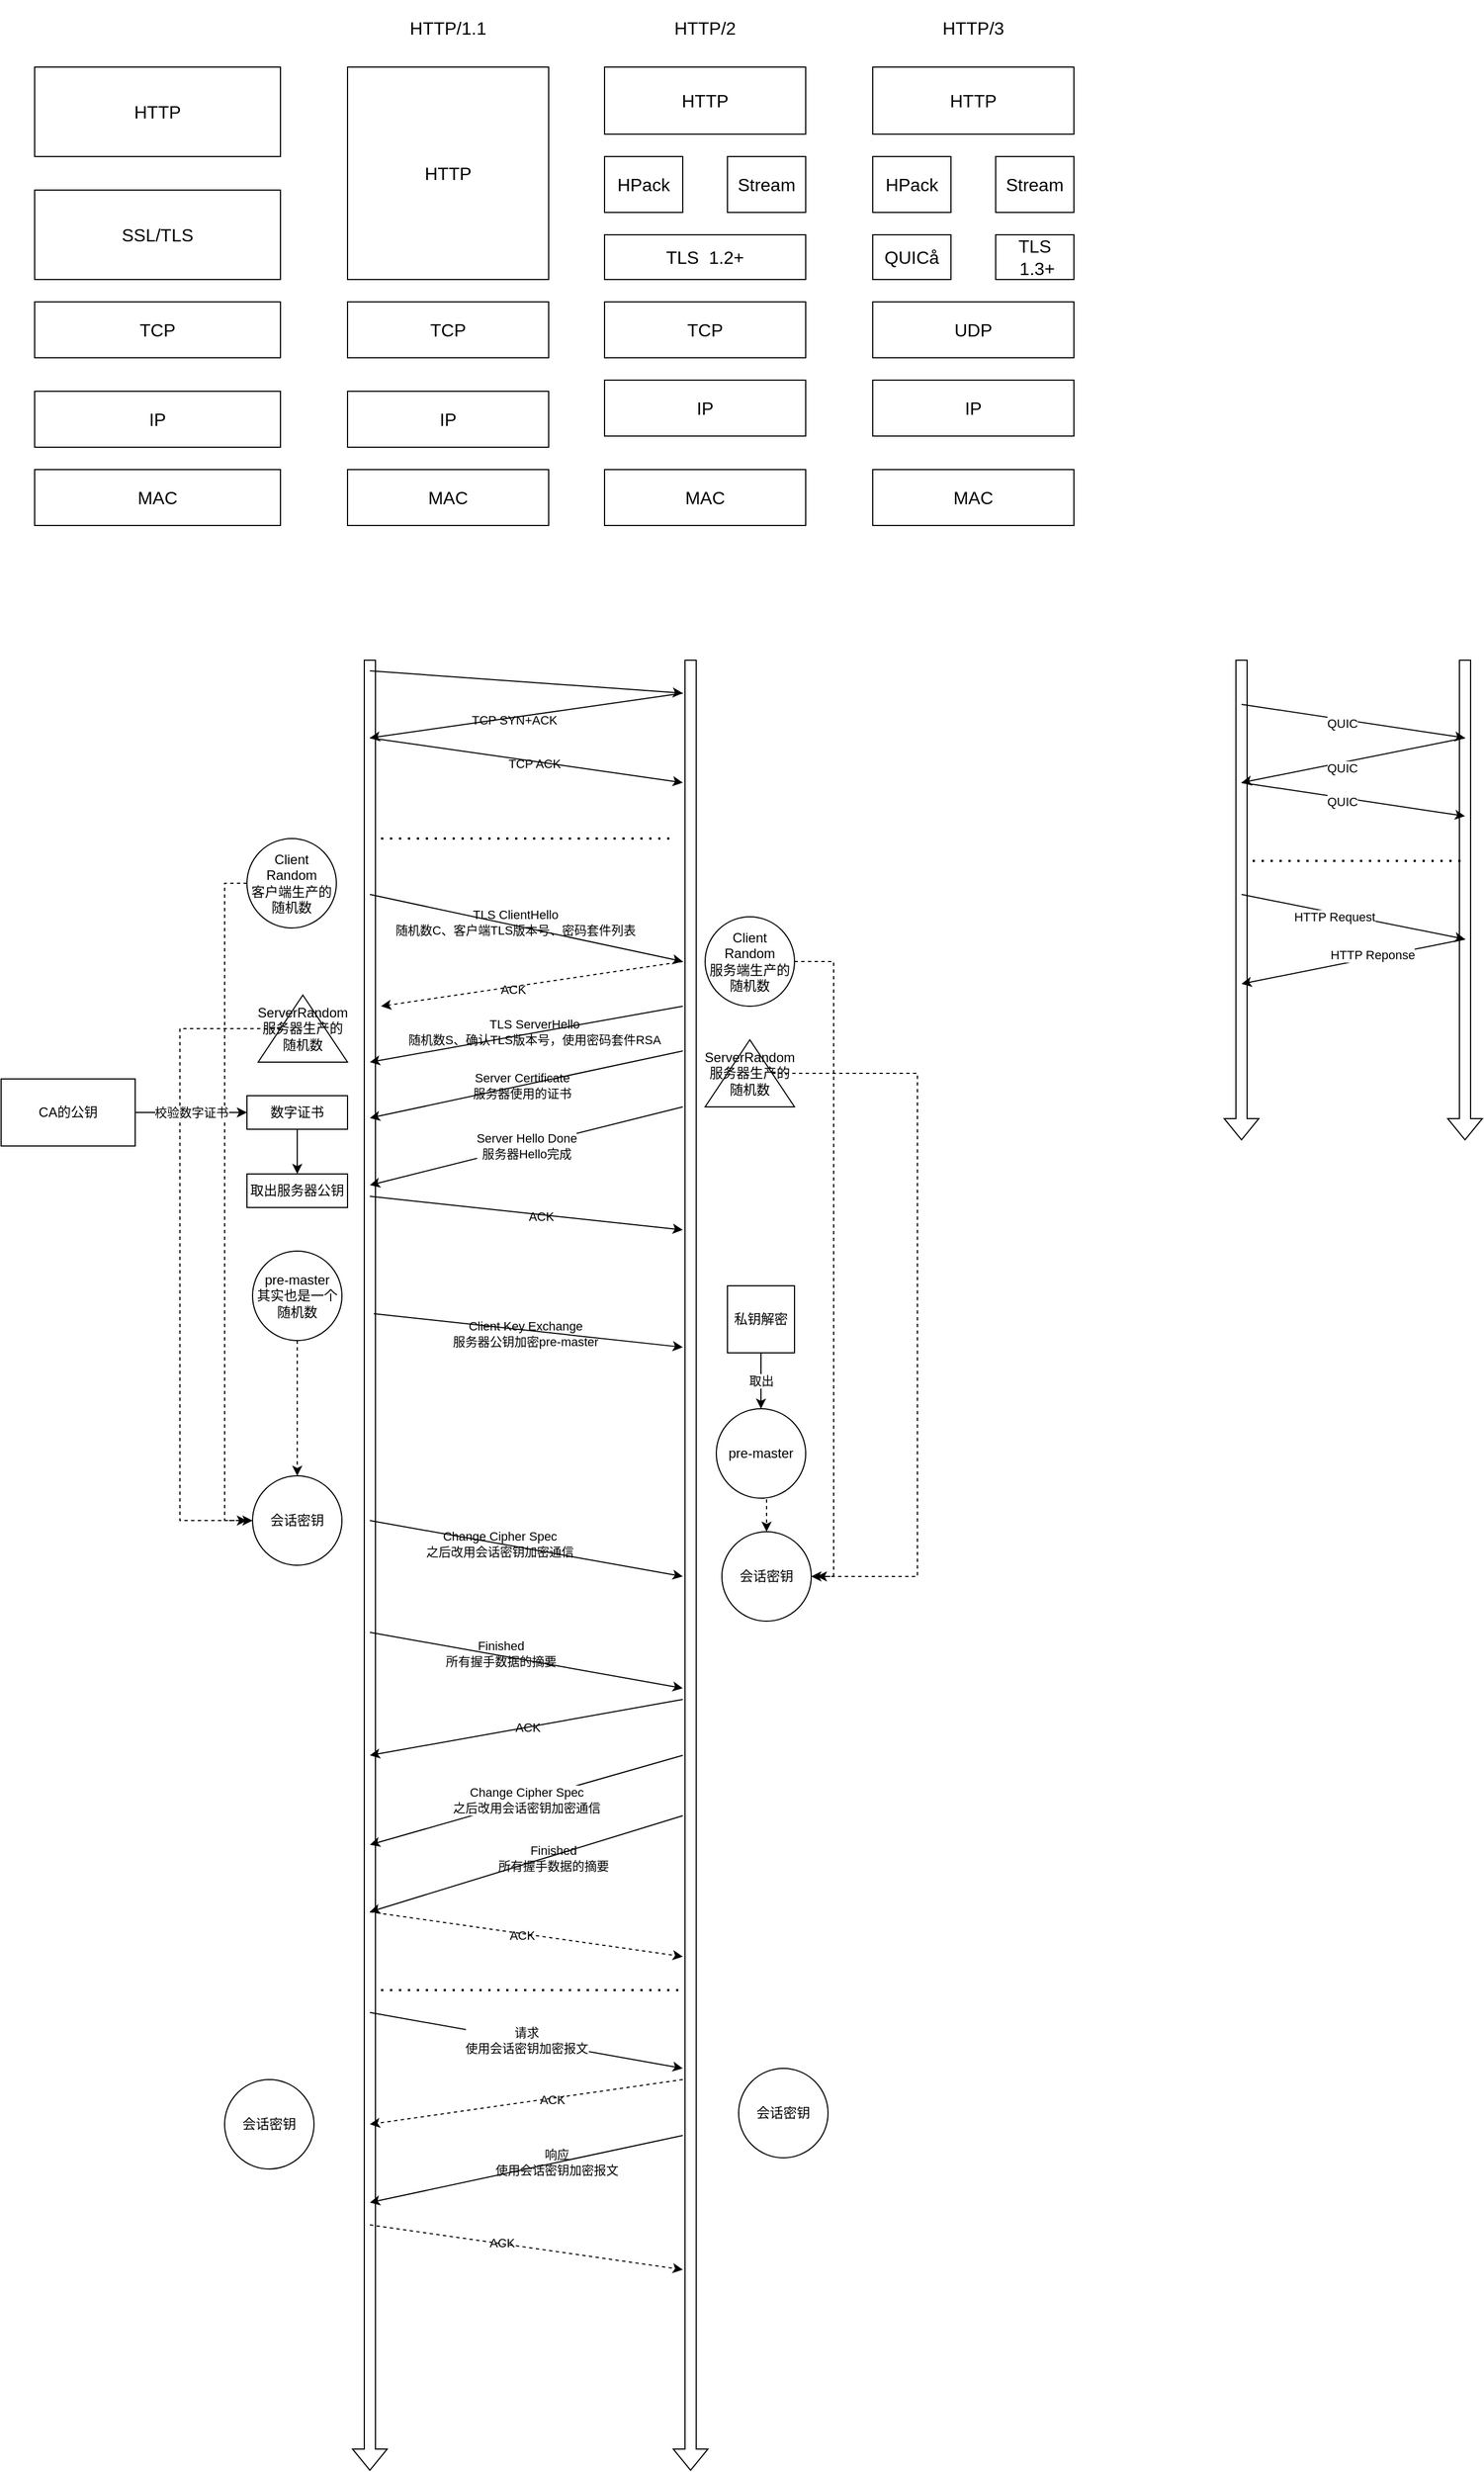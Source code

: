 <mxfile version="21.1.2" type="github">
  <diagram name="第 1 页" id="_NqwZyx1BSWX3IVVpXD3">
    <mxGraphModel dx="3107" dy="1613" grid="1" gridSize="10" guides="1" tooltips="1" connect="1" arrows="1" fold="1" page="1" pageScale="1" pageWidth="827" pageHeight="1169" math="0" shadow="0">
      <root>
        <mxCell id="0" />
        <mxCell id="1" parent="0" />
        <mxCell id="gODTmhrNmZGJQiDRdAay-1" value="&lt;font style=&quot;font-size: 16px;&quot;&gt;HTTP&lt;/font&gt;" style="rounded=0;whiteSpace=wrap;html=1;fontSize=16;" vertex="1" parent="1">
          <mxGeometry x="110" y="110" width="180" height="190" as="geometry" />
        </mxCell>
        <mxCell id="gODTmhrNmZGJQiDRdAay-2" value="TCP" style="rounded=0;whiteSpace=wrap;html=1;fontSize=16;" vertex="1" parent="1">
          <mxGeometry x="110" y="320" width="180" height="50" as="geometry" />
        </mxCell>
        <mxCell id="gODTmhrNmZGJQiDRdAay-3" value="IP" style="rounded=0;whiteSpace=wrap;html=1;fontSize=16;" vertex="1" parent="1">
          <mxGeometry x="110" y="400" width="180" height="50" as="geometry" />
        </mxCell>
        <mxCell id="gODTmhrNmZGJQiDRdAay-4" value="MAC" style="rounded=0;whiteSpace=wrap;html=1;fontSize=16;" vertex="1" parent="1">
          <mxGeometry x="110" y="470" width="180" height="50" as="geometry" />
        </mxCell>
        <mxCell id="gODTmhrNmZGJQiDRdAay-5" value="HTTP" style="rounded=0;whiteSpace=wrap;html=1;fontSize=16;" vertex="1" parent="1">
          <mxGeometry x="340" y="110" width="180" height="60" as="geometry" />
        </mxCell>
        <mxCell id="gODTmhrNmZGJQiDRdAay-6" value="HPack" style="rounded=0;whiteSpace=wrap;html=1;fontSize=16;" vertex="1" parent="1">
          <mxGeometry x="340" y="190" width="70" height="50" as="geometry" />
        </mxCell>
        <mxCell id="gODTmhrNmZGJQiDRdAay-7" value="Stream" style="rounded=0;whiteSpace=wrap;html=1;fontSize=16;" vertex="1" parent="1">
          <mxGeometry x="450" y="190" width="70" height="50" as="geometry" />
        </mxCell>
        <mxCell id="gODTmhrNmZGJQiDRdAay-8" value="TLS &amp;nbsp;1.2+" style="rounded=0;whiteSpace=wrap;html=1;fontSize=16;" vertex="1" parent="1">
          <mxGeometry x="340" y="260" width="180" height="40" as="geometry" />
        </mxCell>
        <mxCell id="gODTmhrNmZGJQiDRdAay-10" value="TCP" style="rounded=0;whiteSpace=wrap;html=1;fontSize=16;" vertex="1" parent="1">
          <mxGeometry x="340" y="320" width="180" height="50" as="geometry" />
        </mxCell>
        <mxCell id="gODTmhrNmZGJQiDRdAay-12" value="IP" style="rounded=0;whiteSpace=wrap;html=1;fontSize=16;" vertex="1" parent="1">
          <mxGeometry x="340" y="390" width="180" height="50" as="geometry" />
        </mxCell>
        <mxCell id="gODTmhrNmZGJQiDRdAay-13" value="MAC" style="rounded=0;whiteSpace=wrap;html=1;fontSize=16;" vertex="1" parent="1">
          <mxGeometry x="340" y="470" width="180" height="50" as="geometry" />
        </mxCell>
        <mxCell id="gODTmhrNmZGJQiDRdAay-14" value="HTTP/1.1" style="rounded=0;whiteSpace=wrap;html=1;strokeColor=none;fillColor=none;fontSize=16;" vertex="1" parent="1">
          <mxGeometry x="140" y="50" width="120" height="50" as="geometry" />
        </mxCell>
        <mxCell id="gODTmhrNmZGJQiDRdAay-15" value="HTTP/2" style="rounded=0;whiteSpace=wrap;html=1;strokeColor=none;fillColor=none;fontSize=16;" vertex="1" parent="1">
          <mxGeometry x="370" y="50" width="120" height="50" as="geometry" />
        </mxCell>
        <mxCell id="gODTmhrNmZGJQiDRdAay-16" value="HTTP" style="rounded=0;whiteSpace=wrap;html=1;fontSize=16;" vertex="1" parent="1">
          <mxGeometry x="580" y="110" width="180" height="60" as="geometry" />
        </mxCell>
        <mxCell id="gODTmhrNmZGJQiDRdAay-17" value="HPack" style="rounded=0;whiteSpace=wrap;html=1;fontSize=16;" vertex="1" parent="1">
          <mxGeometry x="580" y="190" width="70" height="50" as="geometry" />
        </mxCell>
        <mxCell id="gODTmhrNmZGJQiDRdAay-18" value="Stream" style="rounded=0;whiteSpace=wrap;html=1;fontSize=16;" vertex="1" parent="1">
          <mxGeometry x="690" y="190" width="70" height="50" as="geometry" />
        </mxCell>
        <mxCell id="gODTmhrNmZGJQiDRdAay-19" value="TLS &amp;nbsp;1.3+" style="rounded=0;whiteSpace=wrap;html=1;fontSize=16;" vertex="1" parent="1">
          <mxGeometry x="690" y="260" width="70" height="40" as="geometry" />
        </mxCell>
        <mxCell id="gODTmhrNmZGJQiDRdAay-20" value="UDP" style="rounded=0;whiteSpace=wrap;html=1;fontSize=16;" vertex="1" parent="1">
          <mxGeometry x="580" y="320" width="180" height="50" as="geometry" />
        </mxCell>
        <mxCell id="gODTmhrNmZGJQiDRdAay-21" value="IP" style="rounded=0;whiteSpace=wrap;html=1;fontSize=16;" vertex="1" parent="1">
          <mxGeometry x="580" y="390" width="180" height="50" as="geometry" />
        </mxCell>
        <mxCell id="gODTmhrNmZGJQiDRdAay-22" value="MAC" style="rounded=0;whiteSpace=wrap;html=1;fontSize=16;" vertex="1" parent="1">
          <mxGeometry x="580" y="470" width="180" height="50" as="geometry" />
        </mxCell>
        <mxCell id="gODTmhrNmZGJQiDRdAay-23" value="HTTP/3" style="rounded=0;whiteSpace=wrap;html=1;strokeColor=none;fillColor=none;fontSize=16;" vertex="1" parent="1">
          <mxGeometry x="610" y="50" width="120" height="50" as="geometry" />
        </mxCell>
        <mxCell id="gODTmhrNmZGJQiDRdAay-24" value="QUICå" style="rounded=0;whiteSpace=wrap;html=1;fontSize=16;" vertex="1" parent="1">
          <mxGeometry x="580" y="260" width="70" height="40" as="geometry" />
        </mxCell>
        <mxCell id="gODTmhrNmZGJQiDRdAay-25" value="" style="shape=flexArrow;endArrow=classic;html=1;rounded=0;" edge="1" parent="1">
          <mxGeometry width="50" height="50" relative="1" as="geometry">
            <mxPoint x="130" y="640" as="sourcePoint" />
            <mxPoint x="130" y="2260" as="targetPoint" />
          </mxGeometry>
        </mxCell>
        <mxCell id="gODTmhrNmZGJQiDRdAay-26" value="" style="shape=flexArrow;endArrow=classic;html=1;rounded=0;" edge="1" parent="1">
          <mxGeometry width="50" height="50" relative="1" as="geometry">
            <mxPoint x="417" y="640" as="sourcePoint" />
            <mxPoint x="417" y="2260" as="targetPoint" />
          </mxGeometry>
        </mxCell>
        <mxCell id="gODTmhrNmZGJQiDRdAay-27" value="" style="shape=flexArrow;endArrow=classic;html=1;rounded=0;" edge="1" parent="1">
          <mxGeometry width="50" height="50" relative="1" as="geometry">
            <mxPoint x="910" y="640" as="sourcePoint" />
            <mxPoint x="910" y="1070" as="targetPoint" />
          </mxGeometry>
        </mxCell>
        <mxCell id="gODTmhrNmZGJQiDRdAay-28" value="" style="shape=flexArrow;endArrow=classic;html=1;rounded=0;" edge="1" parent="1">
          <mxGeometry width="50" height="50" relative="1" as="geometry">
            <mxPoint x="1110" y="640" as="sourcePoint" />
            <mxPoint x="1110" y="1070" as="targetPoint" />
          </mxGeometry>
        </mxCell>
        <mxCell id="gODTmhrNmZGJQiDRdAay-43" value="" style="endArrow=classic;html=1;rounded=0;" edge="1" parent="1">
          <mxGeometry width="50" height="50" relative="1" as="geometry">
            <mxPoint x="130" y="850" as="sourcePoint" />
            <mxPoint x="410" y="910" as="targetPoint" />
          </mxGeometry>
        </mxCell>
        <mxCell id="gODTmhrNmZGJQiDRdAay-44" value="TLS ClientHello&lt;br&gt;随机数C、客户端TLS版本号、密码套件列表" style="edgeLabel;html=1;align=center;verticalAlign=middle;resizable=0;points=[];labelBackgroundColor=none;spacingTop=0;" vertex="1" connectable="0" parent="gODTmhrNmZGJQiDRdAay-43">
          <mxGeometry x="-0.127" y="1" relative="1" as="geometry">
            <mxPoint x="7" as="offset" />
          </mxGeometry>
        </mxCell>
        <mxCell id="gODTmhrNmZGJQiDRdAay-45" value="" style="endArrow=classic;html=1;rounded=0;" edge="1" parent="1">
          <mxGeometry width="50" height="50" relative="1" as="geometry">
            <mxPoint x="410" y="950" as="sourcePoint" />
            <mxPoint x="130" y="1000" as="targetPoint" />
          </mxGeometry>
        </mxCell>
        <mxCell id="gODTmhrNmZGJQiDRdAay-46" value="TLS ServerHello&lt;br&gt;随机数S、确认TLS版本号，使用密码套件RSA" style="edgeLabel;html=1;align=center;verticalAlign=middle;resizable=0;points=[];labelBackgroundColor=none;" vertex="1" connectable="0" parent="gODTmhrNmZGJQiDRdAay-45">
          <mxGeometry x="-0.127" y="1" relative="1" as="geometry">
            <mxPoint x="-11" as="offset" />
          </mxGeometry>
        </mxCell>
        <mxCell id="gODTmhrNmZGJQiDRdAay-47" value="" style="endArrow=classic;html=1;rounded=0;" edge="1" parent="1">
          <mxGeometry width="50" height="50" relative="1" as="geometry">
            <mxPoint x="133.5" y="1225" as="sourcePoint" />
            <mxPoint x="410" y="1255" as="targetPoint" />
          </mxGeometry>
        </mxCell>
        <mxCell id="gODTmhrNmZGJQiDRdAay-78" value="Client Key Exchange&lt;br&gt;服务器公钥加密pre-master" style="edgeLabel;html=1;align=center;verticalAlign=middle;resizable=0;points=[];labelBackgroundColor=none;" vertex="1" connectable="0" parent="gODTmhrNmZGJQiDRdAay-47">
          <mxGeometry x="-0.019" y="-3" relative="1" as="geometry">
            <mxPoint as="offset" />
          </mxGeometry>
        </mxCell>
        <mxCell id="gODTmhrNmZGJQiDRdAay-54" value="" style="endArrow=classic;html=1;rounded=0;" edge="1" parent="1">
          <mxGeometry width="50" height="50" relative="1" as="geometry">
            <mxPoint x="910" y="680" as="sourcePoint" />
            <mxPoint x="1110" y="710" as="targetPoint" />
          </mxGeometry>
        </mxCell>
        <mxCell id="gODTmhrNmZGJQiDRdAay-55" value="QUIC" style="edgeLabel;html=1;align=center;verticalAlign=middle;resizable=0;points=[];" vertex="1" connectable="0" parent="gODTmhrNmZGJQiDRdAay-54">
          <mxGeometry x="0.215" y="2" relative="1" as="geometry">
            <mxPoint x="-32" as="offset" />
          </mxGeometry>
        </mxCell>
        <mxCell id="gODTmhrNmZGJQiDRdAay-56" value="" style="endArrow=classic;html=1;rounded=0;" edge="1" parent="1">
          <mxGeometry width="50" height="50" relative="1" as="geometry">
            <mxPoint x="1110" y="710" as="sourcePoint" />
            <mxPoint x="910" y="750" as="targetPoint" />
          </mxGeometry>
        </mxCell>
        <mxCell id="gODTmhrNmZGJQiDRdAay-57" value="QUIC" style="edgeLabel;html=1;align=center;verticalAlign=middle;resizable=0;points=[];" vertex="1" connectable="0" parent="gODTmhrNmZGJQiDRdAay-56">
          <mxGeometry x="0.215" y="2" relative="1" as="geometry">
            <mxPoint x="11" as="offset" />
          </mxGeometry>
        </mxCell>
        <mxCell id="gODTmhrNmZGJQiDRdAay-58" value="" style="endArrow=classic;html=1;rounded=0;" edge="1" parent="1">
          <mxGeometry width="50" height="50" relative="1" as="geometry">
            <mxPoint x="910" y="750" as="sourcePoint" />
            <mxPoint x="1110" y="780" as="targetPoint" />
          </mxGeometry>
        </mxCell>
        <mxCell id="gODTmhrNmZGJQiDRdAay-59" value="QUIC" style="edgeLabel;html=1;align=center;verticalAlign=middle;resizable=0;points=[];" vertex="1" connectable="0" parent="gODTmhrNmZGJQiDRdAay-58">
          <mxGeometry x="0.215" y="2" relative="1" as="geometry">
            <mxPoint x="-32" as="offset" />
          </mxGeometry>
        </mxCell>
        <mxCell id="gODTmhrNmZGJQiDRdAay-60" value="" style="endArrow=none;dashed=1;html=1;dashPattern=1 3;strokeWidth=2;rounded=0;" edge="1" parent="1">
          <mxGeometry width="50" height="50" relative="1" as="geometry">
            <mxPoint x="920" y="820" as="sourcePoint" />
            <mxPoint x="1110" y="820" as="targetPoint" />
          </mxGeometry>
        </mxCell>
        <mxCell id="gODTmhrNmZGJQiDRdAay-61" value="" style="endArrow=classic;html=1;rounded=0;" edge="1" parent="1">
          <mxGeometry width="50" height="50" relative="1" as="geometry">
            <mxPoint x="910" y="850" as="sourcePoint" />
            <mxPoint x="1110" y="890" as="targetPoint" />
          </mxGeometry>
        </mxCell>
        <mxCell id="gODTmhrNmZGJQiDRdAay-62" value="HTTP Request" style="edgeLabel;html=1;align=center;verticalAlign=middle;resizable=0;points=[];" vertex="1" connectable="0" parent="gODTmhrNmZGJQiDRdAay-61">
          <mxGeometry x="-0.173" y="-3" relative="1" as="geometry">
            <mxPoint as="offset" />
          </mxGeometry>
        </mxCell>
        <mxCell id="gODTmhrNmZGJQiDRdAay-63" value="" style="endArrow=classic;html=1;rounded=0;" edge="1" parent="1">
          <mxGeometry width="50" height="50" relative="1" as="geometry">
            <mxPoint x="1110" y="890" as="sourcePoint" />
            <mxPoint x="910" y="930" as="targetPoint" />
          </mxGeometry>
        </mxCell>
        <mxCell id="gODTmhrNmZGJQiDRdAay-64" value="HTTP Reponse" style="edgeLabel;html=1;align=center;verticalAlign=middle;resizable=0;points=[];" vertex="1" connectable="0" parent="gODTmhrNmZGJQiDRdAay-63">
          <mxGeometry x="-0.173" y="-3" relative="1" as="geometry">
            <mxPoint as="offset" />
          </mxGeometry>
        </mxCell>
        <mxCell id="gODTmhrNmZGJQiDRdAay-66" value="HTTP" style="rounded=0;whiteSpace=wrap;html=1;fontSize=16;" vertex="1" parent="1">
          <mxGeometry x="-170" y="110" width="220" height="80" as="geometry" />
        </mxCell>
        <mxCell id="gODTmhrNmZGJQiDRdAay-67" value="SSL/TLS" style="rounded=0;whiteSpace=wrap;html=1;fontSize=16;" vertex="1" parent="1">
          <mxGeometry x="-170" y="220" width="220" height="80" as="geometry" />
        </mxCell>
        <mxCell id="gODTmhrNmZGJQiDRdAay-68" value="TCP" style="rounded=0;whiteSpace=wrap;html=1;fontSize=16;" vertex="1" parent="1">
          <mxGeometry x="-170" y="320" width="220" height="50" as="geometry" />
        </mxCell>
        <mxCell id="gODTmhrNmZGJQiDRdAay-69" value="IP" style="rounded=0;whiteSpace=wrap;html=1;fontSize=16;" vertex="1" parent="1">
          <mxGeometry x="-170" y="400" width="220" height="50" as="geometry" />
        </mxCell>
        <mxCell id="gODTmhrNmZGJQiDRdAay-70" value="MAC" style="rounded=0;whiteSpace=wrap;html=1;fontSize=16;" vertex="1" parent="1">
          <mxGeometry x="-170" y="470" width="220" height="50" as="geometry" />
        </mxCell>
        <mxCell id="gODTmhrNmZGJQiDRdAay-71" value="" style="endArrow=classic;html=1;rounded=0;dashed=1;" edge="1" parent="1">
          <mxGeometry width="50" height="50" relative="1" as="geometry">
            <mxPoint x="410" y="910" as="sourcePoint" />
            <mxPoint x="140" y="950" as="targetPoint" />
          </mxGeometry>
        </mxCell>
        <mxCell id="gODTmhrNmZGJQiDRdAay-72" value="ACK" style="edgeLabel;html=1;align=center;verticalAlign=middle;resizable=0;points=[];labelBackgroundColor=none;" vertex="1" connectable="0" parent="gODTmhrNmZGJQiDRdAay-71">
          <mxGeometry x="0.131" y="2" relative="1" as="geometry">
            <mxPoint as="offset" />
          </mxGeometry>
        </mxCell>
        <mxCell id="gODTmhrNmZGJQiDRdAay-73" value="" style="endArrow=classic;html=1;rounded=0;" edge="1" parent="1">
          <mxGeometry width="50" height="50" relative="1" as="geometry">
            <mxPoint x="410" y="990" as="sourcePoint" />
            <mxPoint x="130" y="1050" as="targetPoint" />
          </mxGeometry>
        </mxCell>
        <mxCell id="gODTmhrNmZGJQiDRdAay-74" value="Server Certificate&lt;br&gt;服务器使用的证书" style="edgeLabel;html=1;align=center;verticalAlign=middle;resizable=0;points=[];labelBackgroundColor=none;" vertex="1" connectable="0" parent="gODTmhrNmZGJQiDRdAay-73">
          <mxGeometry x="0.03" relative="1" as="geometry">
            <mxPoint as="offset" />
          </mxGeometry>
        </mxCell>
        <mxCell id="gODTmhrNmZGJQiDRdAay-75" value="Server Hello Done&lt;br&gt;服务器Hello完成" style="endArrow=classic;html=1;rounded=0;" edge="1" parent="1">
          <mxGeometry width="50" height="50" relative="1" as="geometry">
            <mxPoint x="410" y="1040" as="sourcePoint" />
            <mxPoint x="130" y="1110" as="targetPoint" />
          </mxGeometry>
        </mxCell>
        <mxCell id="gODTmhrNmZGJQiDRdAay-76" value="" style="endArrow=classic;html=1;rounded=0;" edge="1" parent="1">
          <mxGeometry width="50" height="50" relative="1" as="geometry">
            <mxPoint x="130" y="1120" as="sourcePoint" />
            <mxPoint x="410" y="1150" as="targetPoint" />
          </mxGeometry>
        </mxCell>
        <mxCell id="gODTmhrNmZGJQiDRdAay-77" value="ACK" style="edgeLabel;html=1;align=center;verticalAlign=middle;resizable=0;points=[];labelBackgroundColor=none;" vertex="1" connectable="0" parent="gODTmhrNmZGJQiDRdAay-76">
          <mxGeometry x="0.089" y="-1" relative="1" as="geometry">
            <mxPoint as="offset" />
          </mxGeometry>
        </mxCell>
        <mxCell id="gODTmhrNmZGJQiDRdAay-79" value="" style="endArrow=classic;html=1;rounded=0;" edge="1" parent="1">
          <mxGeometry width="50" height="50" relative="1" as="geometry">
            <mxPoint x="130" y="1410" as="sourcePoint" />
            <mxPoint x="410" y="1460" as="targetPoint" />
          </mxGeometry>
        </mxCell>
        <mxCell id="gODTmhrNmZGJQiDRdAay-80" value="Change Cipher Spec&lt;br&gt;之后改用会话密钥加密通信" style="edgeLabel;html=1;align=center;verticalAlign=middle;resizable=0;points=[];labelBackgroundColor=none;" vertex="1" connectable="0" parent="gODTmhrNmZGJQiDRdAay-79">
          <mxGeometry x="-0.17" relative="1" as="geometry">
            <mxPoint as="offset" />
          </mxGeometry>
        </mxCell>
        <mxCell id="gODTmhrNmZGJQiDRdAay-81" value="" style="endArrow=classic;html=1;rounded=0;" edge="1" parent="1">
          <mxGeometry width="50" height="50" relative="1" as="geometry">
            <mxPoint x="130" y="1510" as="sourcePoint" />
            <mxPoint x="410" y="1560" as="targetPoint" />
          </mxGeometry>
        </mxCell>
        <mxCell id="gODTmhrNmZGJQiDRdAay-82" value="Finished&lt;br&gt;所有握手数据的摘要" style="edgeLabel;html=1;align=center;verticalAlign=middle;resizable=0;points=[];labelBackgroundColor=none;" vertex="1" connectable="0" parent="gODTmhrNmZGJQiDRdAay-81">
          <mxGeometry x="-0.166" y="2" relative="1" as="geometry">
            <mxPoint as="offset" />
          </mxGeometry>
        </mxCell>
        <mxCell id="gODTmhrNmZGJQiDRdAay-83" value="" style="endArrow=classic;html=1;rounded=0;" edge="1" parent="1">
          <mxGeometry width="50" height="50" relative="1" as="geometry">
            <mxPoint x="410" y="1570" as="sourcePoint" />
            <mxPoint x="130" y="1620" as="targetPoint" />
          </mxGeometry>
        </mxCell>
        <mxCell id="gODTmhrNmZGJQiDRdAay-84" value="ACK" style="edgeLabel;html=1;align=center;verticalAlign=middle;resizable=0;points=[];labelBackgroundColor=none;" vertex="1" connectable="0" parent="gODTmhrNmZGJQiDRdAay-83">
          <mxGeometry x="-0.098" y="1" relative="1" as="geometry">
            <mxPoint x="-13" y="1" as="offset" />
          </mxGeometry>
        </mxCell>
        <mxCell id="gODTmhrNmZGJQiDRdAay-85" value="Change Cipher Spec&lt;br&gt;之后改用会话密钥加密通信" style="endArrow=classic;html=1;rounded=0;" edge="1" parent="1">
          <mxGeometry width="50" height="50" relative="1" as="geometry">
            <mxPoint x="410" y="1620" as="sourcePoint" />
            <mxPoint x="130" y="1700" as="targetPoint" />
          </mxGeometry>
        </mxCell>
        <mxCell id="gODTmhrNmZGJQiDRdAay-87" value="" style="endArrow=classic;html=1;rounded=0;" edge="1" parent="1">
          <mxGeometry width="50" height="50" relative="1" as="geometry">
            <mxPoint x="410" y="1674" as="sourcePoint" />
            <mxPoint x="130" y="1760" as="targetPoint" />
          </mxGeometry>
        </mxCell>
        <mxCell id="gODTmhrNmZGJQiDRdAay-88" value="Finished&lt;br&gt;所有握手数据的摘要" style="edgeLabel;html=1;align=center;verticalAlign=middle;resizable=0;points=[];labelBackgroundColor=none;" vertex="1" connectable="0" parent="gODTmhrNmZGJQiDRdAay-87">
          <mxGeometry x="-0.166" y="2" relative="1" as="geometry">
            <mxPoint as="offset" />
          </mxGeometry>
        </mxCell>
        <mxCell id="gODTmhrNmZGJQiDRdAay-89" value="" style="endArrow=classic;html=1;rounded=0;dashed=1;" edge="1" parent="1">
          <mxGeometry width="50" height="50" relative="1" as="geometry">
            <mxPoint x="130" y="1760" as="sourcePoint" />
            <mxPoint x="410" y="1800" as="targetPoint" />
          </mxGeometry>
        </mxCell>
        <mxCell id="gODTmhrNmZGJQiDRdAay-90" value="ACK" style="edgeLabel;html=1;align=center;verticalAlign=middle;resizable=0;points=[];labelBackgroundColor=none;" vertex="1" connectable="0" parent="gODTmhrNmZGJQiDRdAay-89">
          <mxGeometry x="0.11" y="1" relative="1" as="geometry">
            <mxPoint x="-20" as="offset" />
          </mxGeometry>
        </mxCell>
        <mxCell id="gODTmhrNmZGJQiDRdAay-91" value="" style="endArrow=none;dashed=1;html=1;dashPattern=1 3;strokeWidth=2;rounded=0;" edge="1" parent="1">
          <mxGeometry width="50" height="50" relative="1" as="geometry">
            <mxPoint x="140" y="1830" as="sourcePoint" />
            <mxPoint x="410" y="1830" as="targetPoint" />
          </mxGeometry>
        </mxCell>
        <mxCell id="gODTmhrNmZGJQiDRdAay-92" value="请求&lt;br&gt;使用会话密钥加密报文" style="endArrow=classic;html=1;rounded=0;" edge="1" parent="1">
          <mxGeometry width="50" height="50" relative="1" as="geometry">
            <mxPoint x="130" y="1850" as="sourcePoint" />
            <mxPoint x="410" y="1900" as="targetPoint" />
          </mxGeometry>
        </mxCell>
        <mxCell id="gODTmhrNmZGJQiDRdAay-93" value="" style="endArrow=classic;html=1;rounded=0;dashed=1;" edge="1" parent="1">
          <mxGeometry width="50" height="50" relative="1" as="geometry">
            <mxPoint x="410" y="1910" as="sourcePoint" />
            <mxPoint x="130" y="1950" as="targetPoint" />
          </mxGeometry>
        </mxCell>
        <mxCell id="gODTmhrNmZGJQiDRdAay-94" value="ACK" style="edgeLabel;html=1;align=center;verticalAlign=middle;resizable=0;points=[];labelBackgroundColor=none;" vertex="1" connectable="0" parent="gODTmhrNmZGJQiDRdAay-93">
          <mxGeometry x="-0.16" y="1" relative="1" as="geometry">
            <mxPoint as="offset" />
          </mxGeometry>
        </mxCell>
        <mxCell id="gODTmhrNmZGJQiDRdAay-95" value="" style="endArrow=classic;html=1;rounded=0;" edge="1" parent="1">
          <mxGeometry width="50" height="50" relative="1" as="geometry">
            <mxPoint x="410" y="1960" as="sourcePoint" />
            <mxPoint x="130" y="2020" as="targetPoint" />
          </mxGeometry>
        </mxCell>
        <mxCell id="gODTmhrNmZGJQiDRdAay-96" value="响应&lt;br&gt;使用会话密钥加密报文" style="edgeLabel;html=1;align=center;verticalAlign=middle;resizable=0;points=[];labelBackgroundColor=none;" vertex="1" connectable="0" parent="gODTmhrNmZGJQiDRdAay-95">
          <mxGeometry x="-0.192" relative="1" as="geometry">
            <mxPoint as="offset" />
          </mxGeometry>
        </mxCell>
        <mxCell id="gODTmhrNmZGJQiDRdAay-98" value="" style="endArrow=classic;html=1;rounded=0;dashed=1;" edge="1" parent="1">
          <mxGeometry width="50" height="50" relative="1" as="geometry">
            <mxPoint x="130" y="2040" as="sourcePoint" />
            <mxPoint x="410" y="2080" as="targetPoint" />
          </mxGeometry>
        </mxCell>
        <mxCell id="gODTmhrNmZGJQiDRdAay-99" value="ACK" style="edgeLabel;html=1;align=center;verticalAlign=middle;resizable=0;points=[];labelBackgroundColor=none;" vertex="1" connectable="0" parent="gODTmhrNmZGJQiDRdAay-98">
          <mxGeometry x="-0.16" y="1" relative="1" as="geometry">
            <mxPoint as="offset" />
          </mxGeometry>
        </mxCell>
        <mxCell id="gODTmhrNmZGJQiDRdAay-29" value="" style="endArrow=classic;html=1;rounded=0;jumpSize=7;targetPerimeterSpacing=5;arcSize=20;sourcePerimeterSpacing=100;strokeWidth=1;spacingTop=0;" edge="1" parent="1">
          <mxGeometry width="50" height="50" relative="1" as="geometry">
            <mxPoint x="130" y="650" as="sourcePoint" />
            <mxPoint x="410" y="670" as="targetPoint" />
          </mxGeometry>
        </mxCell>
        <mxCell id="gODTmhrNmZGJQiDRdAay-30" value="" style="endArrow=classic;html=1;rounded=0;spacingTop=0;" edge="1" parent="1">
          <mxGeometry width="50" height="50" relative="1" as="geometry">
            <mxPoint x="410" y="670" as="sourcePoint" />
            <mxPoint x="130" y="710" as="targetPoint" />
          </mxGeometry>
        </mxCell>
        <mxCell id="gODTmhrNmZGJQiDRdAay-34" value="TCP SYN+ACK" style="edgeLabel;html=1;align=center;verticalAlign=middle;resizable=0;points=[];labelBackgroundColor=none;spacingTop=0;" vertex="1" connectable="0" parent="gODTmhrNmZGJQiDRdAay-30">
          <mxGeometry x="0.087" y="2" relative="1" as="geometry">
            <mxPoint as="offset" />
          </mxGeometry>
        </mxCell>
        <mxCell id="gODTmhrNmZGJQiDRdAay-32" value="" style="endArrow=classic;html=1;rounded=0;spacingTop=0;" edge="1" parent="1">
          <mxGeometry width="50" height="50" relative="1" as="geometry">
            <mxPoint x="130" y="710" as="sourcePoint" />
            <mxPoint x="410" y="750" as="targetPoint" />
          </mxGeometry>
        </mxCell>
        <mxCell id="gODTmhrNmZGJQiDRdAay-35" value="TCP ACK" style="edgeLabel;html=1;align=center;verticalAlign=middle;resizable=0;points=[];labelBackgroundColor=none;spacingTop=0;" vertex="1" connectable="0" parent="gODTmhrNmZGJQiDRdAay-32">
          <mxGeometry x="0.24" y="1" relative="1" as="geometry">
            <mxPoint x="-27" y="-1" as="offset" />
          </mxGeometry>
        </mxCell>
        <mxCell id="gODTmhrNmZGJQiDRdAay-42" value="" style="endArrow=none;dashed=1;html=1;dashPattern=1 3;strokeWidth=2;rounded=0;spacingTop=0;" edge="1" parent="1">
          <mxGeometry width="50" height="50" relative="1" as="geometry">
            <mxPoint x="140" y="800" as="sourcePoint" />
            <mxPoint x="400" y="800" as="targetPoint" />
          </mxGeometry>
        </mxCell>
        <mxCell id="gODTmhrNmZGJQiDRdAay-114" style="edgeStyle=orthogonalEdgeStyle;rounded=0;orthogonalLoop=1;jettySize=auto;html=1;exitX=0;exitY=0.5;exitDx=0;exitDy=0;entryX=0;entryY=0.5;entryDx=0;entryDy=0;dashed=1;" edge="1" parent="1" source="gODTmhrNmZGJQiDRdAay-100" target="gODTmhrNmZGJQiDRdAay-112">
          <mxGeometry relative="1" as="geometry" />
        </mxCell>
        <mxCell id="gODTmhrNmZGJQiDRdAay-100" value="Client Random&lt;br&gt;客户端生产的随机数" style="ellipse;whiteSpace=wrap;html=1;aspect=fixed;" vertex="1" parent="1">
          <mxGeometry x="20" y="800" width="80" height="80" as="geometry" />
        </mxCell>
        <mxCell id="gODTmhrNmZGJQiDRdAay-117" style="edgeStyle=orthogonalEdgeStyle;rounded=0;orthogonalLoop=1;jettySize=auto;html=1;exitX=1;exitY=0.5;exitDx=0;exitDy=0;entryX=1;entryY=0.5;entryDx=0;entryDy=0;dashed=1;" edge="1" parent="1" source="gODTmhrNmZGJQiDRdAay-101" target="gODTmhrNmZGJQiDRdAay-113">
          <mxGeometry relative="1" as="geometry" />
        </mxCell>
        <mxCell id="gODTmhrNmZGJQiDRdAay-101" value="Client Random&lt;br&gt;服务端生产的随机数" style="ellipse;whiteSpace=wrap;html=1;aspect=fixed;" vertex="1" parent="1">
          <mxGeometry x="430" y="870" width="80" height="80" as="geometry" />
        </mxCell>
        <mxCell id="gODTmhrNmZGJQiDRdAay-115" style="edgeStyle=orthogonalEdgeStyle;rounded=0;orthogonalLoop=1;jettySize=auto;html=1;exitX=0.5;exitY=0;exitDx=0;exitDy=0;dashed=1;" edge="1" parent="1" source="gODTmhrNmZGJQiDRdAay-102">
          <mxGeometry relative="1" as="geometry">
            <mxPoint x="20" y="1410" as="targetPoint" />
            <Array as="points">
              <mxPoint x="-40" y="970" />
              <mxPoint x="-40" y="1410" />
            </Array>
          </mxGeometry>
        </mxCell>
        <mxCell id="gODTmhrNmZGJQiDRdAay-102" value="ServerRandom服务器生产的随机数" style="triangle;whiteSpace=wrap;html=1;direction=north;" vertex="1" parent="1">
          <mxGeometry x="30" y="940" width="80" height="60" as="geometry" />
        </mxCell>
        <mxCell id="gODTmhrNmZGJQiDRdAay-118" style="edgeStyle=orthogonalEdgeStyle;rounded=0;orthogonalLoop=1;jettySize=auto;html=1;exitX=0.5;exitY=1;exitDx=0;exitDy=0;dashed=1;" edge="1" parent="1" source="gODTmhrNmZGJQiDRdAay-103">
          <mxGeometry relative="1" as="geometry">
            <mxPoint x="530" y="1460" as="targetPoint" />
            <Array as="points">
              <mxPoint x="620" y="1010" />
              <mxPoint x="620" y="1460" />
            </Array>
          </mxGeometry>
        </mxCell>
        <mxCell id="gODTmhrNmZGJQiDRdAay-103" value="ServerRandom服务器生产的随机数" style="triangle;whiteSpace=wrap;html=1;direction=north;" vertex="1" parent="1">
          <mxGeometry x="430" y="980" width="80" height="60" as="geometry" />
        </mxCell>
        <mxCell id="gODTmhrNmZGJQiDRdAay-106" value="" style="edgeStyle=orthogonalEdgeStyle;rounded=0;orthogonalLoop=1;jettySize=auto;html=1;" edge="1" parent="1" source="gODTmhrNmZGJQiDRdAay-104" target="gODTmhrNmZGJQiDRdAay-105">
          <mxGeometry relative="1" as="geometry" />
        </mxCell>
        <mxCell id="gODTmhrNmZGJQiDRdAay-104" value="数字证书" style="rounded=0;whiteSpace=wrap;html=1;" vertex="1" parent="1">
          <mxGeometry x="20" y="1030" width="90" height="30" as="geometry" />
        </mxCell>
        <mxCell id="gODTmhrNmZGJQiDRdAay-105" value="取出服务器公钥" style="rounded=0;whiteSpace=wrap;html=1;" vertex="1" parent="1">
          <mxGeometry x="20" y="1100" width="90" height="30" as="geometry" />
        </mxCell>
        <mxCell id="gODTmhrNmZGJQiDRdAay-116" style="edgeStyle=orthogonalEdgeStyle;rounded=0;orthogonalLoop=1;jettySize=auto;html=1;exitX=0.5;exitY=1;exitDx=0;exitDy=0;entryX=0.5;entryY=0;entryDx=0;entryDy=0;dashed=1;" edge="1" parent="1" source="gODTmhrNmZGJQiDRdAay-107" target="gODTmhrNmZGJQiDRdAay-112">
          <mxGeometry relative="1" as="geometry" />
        </mxCell>
        <mxCell id="gODTmhrNmZGJQiDRdAay-107" value="pre-master&lt;br&gt;其实也是一个随机数" style="ellipse;whiteSpace=wrap;html=1;aspect=fixed;" vertex="1" parent="1">
          <mxGeometry x="25" y="1169" width="80" height="80" as="geometry" />
        </mxCell>
        <mxCell id="gODTmhrNmZGJQiDRdAay-119" style="edgeStyle=orthogonalEdgeStyle;rounded=0;orthogonalLoop=1;jettySize=auto;html=1;exitX=0.5;exitY=1;exitDx=0;exitDy=0;entryX=0.5;entryY=0;entryDx=0;entryDy=0;dashed=1;" edge="1" parent="1" source="gODTmhrNmZGJQiDRdAay-108" target="gODTmhrNmZGJQiDRdAay-113">
          <mxGeometry relative="1" as="geometry" />
        </mxCell>
        <mxCell id="gODTmhrNmZGJQiDRdAay-108" value="pre-master" style="ellipse;whiteSpace=wrap;html=1;aspect=fixed;" vertex="1" parent="1">
          <mxGeometry x="440" y="1310" width="80" height="80" as="geometry" />
        </mxCell>
        <mxCell id="gODTmhrNmZGJQiDRdAay-111" value="取出" style="edgeStyle=orthogonalEdgeStyle;rounded=0;orthogonalLoop=1;jettySize=auto;html=1;exitX=0.5;exitY=1;exitDx=0;exitDy=0;entryX=0.5;entryY=0;entryDx=0;entryDy=0;" edge="1" parent="1" source="gODTmhrNmZGJQiDRdAay-110" target="gODTmhrNmZGJQiDRdAay-108">
          <mxGeometry relative="1" as="geometry" />
        </mxCell>
        <mxCell id="gODTmhrNmZGJQiDRdAay-110" value="私钥解密" style="whiteSpace=wrap;html=1;aspect=fixed;" vertex="1" parent="1">
          <mxGeometry x="450" y="1200" width="60" height="60" as="geometry" />
        </mxCell>
        <mxCell id="gODTmhrNmZGJQiDRdAay-112" value="会话密钥" style="ellipse;whiteSpace=wrap;html=1;aspect=fixed;" vertex="1" parent="1">
          <mxGeometry x="25" y="1370" width="80" height="80" as="geometry" />
        </mxCell>
        <mxCell id="gODTmhrNmZGJQiDRdAay-113" value="会话密钥" style="ellipse;whiteSpace=wrap;html=1;aspect=fixed;" vertex="1" parent="1">
          <mxGeometry x="445" y="1420" width="80" height="80" as="geometry" />
        </mxCell>
        <mxCell id="gODTmhrNmZGJQiDRdAay-120" value="会话密钥" style="ellipse;whiteSpace=wrap;html=1;aspect=fixed;" vertex="1" parent="1">
          <mxGeometry y="1910" width="80" height="80" as="geometry" />
        </mxCell>
        <mxCell id="gODTmhrNmZGJQiDRdAay-121" value="会话密钥" style="ellipse;whiteSpace=wrap;html=1;aspect=fixed;" vertex="1" parent="1">
          <mxGeometry x="460" y="1900" width="80" height="80" as="geometry" />
        </mxCell>
        <mxCell id="gODTmhrNmZGJQiDRdAay-123" value="校验数字证书" style="edgeStyle=orthogonalEdgeStyle;rounded=0;orthogonalLoop=1;jettySize=auto;html=1;exitX=1;exitY=0.5;exitDx=0;exitDy=0;" edge="1" parent="1" source="gODTmhrNmZGJQiDRdAay-122" target="gODTmhrNmZGJQiDRdAay-104">
          <mxGeometry relative="1" as="geometry" />
        </mxCell>
        <mxCell id="gODTmhrNmZGJQiDRdAay-122" value="CA的公钥" style="rounded=0;whiteSpace=wrap;html=1;" vertex="1" parent="1">
          <mxGeometry x="-200" y="1015" width="120" height="60" as="geometry" />
        </mxCell>
      </root>
    </mxGraphModel>
  </diagram>
</mxfile>
